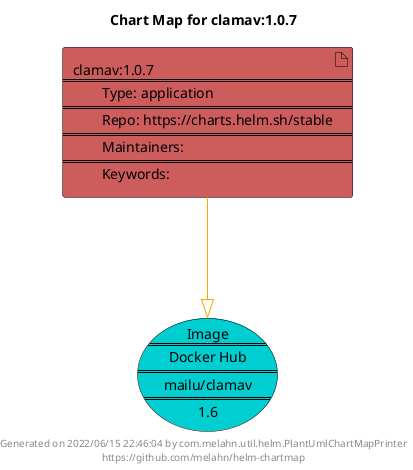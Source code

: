 @startuml
skinparam linetype ortho
skinparam backgroundColor white
skinparam usecaseBorderColor black
skinparam usecaseArrowColor LightSlateGray
skinparam artifactBorderColor black
skinparam artifactArrowColor LightSlateGray

title Chart Map for clamav:1.0.7

'There is one referenced Helm Chart
artifact "clamav:1.0.7\n====\n\tType: application\n====\n\tRepo: https://charts.helm.sh/stable\n====\n\tMaintainers: \n====\n\tKeywords: " as clamav_1_0_7 #IndianRed

'There is one referenced Docker Image
usecase "Image\n====\nDocker Hub\n====\nmailu/clamav\n====\n1.6" as mailu_clamav_1_6 #DarkTurquoise

'Chart Dependencies
clamav_1_0_7--[#orange]-|>mailu_clamav_1_6

center footer Generated on 2022/06/15 22:46:04 by com.melahn.util.helm.PlantUmlChartMapPrinter\nhttps://github.com/melahn/helm-chartmap
@enduml
